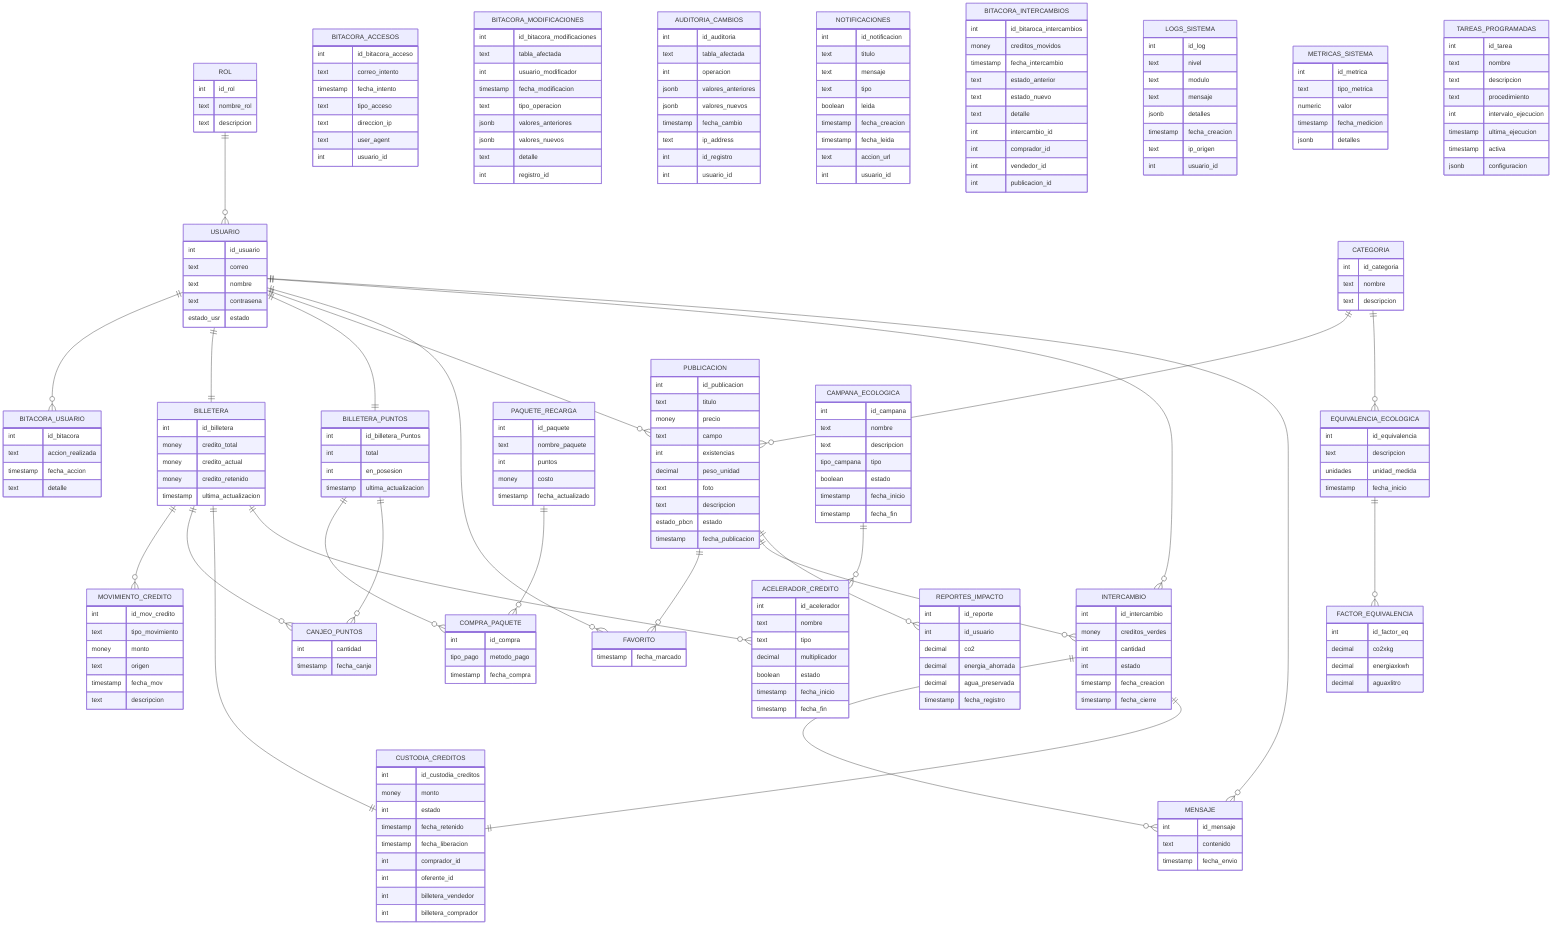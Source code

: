 %% Auto-generado con dbml_to_mermaid_custom.py
erDiagram
  ROL {
    int id_rol
    text nombre_rol
    text descripcion
  }

  USUARIO {
    int id_usuario
    text correo
    text nombre
    text contrasena
    estado_usr estado
  }

  BITACORA_USUARIO {
    int id_bitacora
    text accion_realizada
    timestamp fecha_accion
    text detalle
  }

  BILLETERA {
    int id_billetera
    money credito_total
    money credito_actual
    money credito_retenido
    timestamp ultima_actualizacion
  }

  MOVIMIENTO_CREDITO {
    int id_mov_credito
    text tipo_movimiento
    money monto
    text origen
    timestamp fecha_mov
    text descripcion
  }

  BILLETERA_PUNTOS {
    int id_billetera_Puntos
    int total
    int en_posesion
    timestamp ultima_actualizacion
  }

  PUBLICACION {
    int id_publicacion
    text titulo
    money precio
    text campo
    int existencias
    decimal peso_unidad
    text foto
    text descripcion
    estado_pbcn estado
    timestamp fecha_publicacion
  }

  FAVORITO {
    timestamp fecha_marcado
  }

  CATEGORIA {
    int id_categoria
    text nombre
    text descripcion
  }

  PAQUETE_RECARGA {
    int id_paquete
    text nombre_paquete
    int puntos
    money costo
    timestamp fecha_actualizado
  }

  COMPRA_PAQUETE {
    int id_compra
    tipo_pago metodo_pago
    timestamp fecha_compra
  }

  CANJEO_PUNTOS {
    int cantidad
    timestamp fecha_canje
  }

  INTERCAMBIO {
    int id_intercambio
    money creditos_verdes
    int cantidad
    int estado
    timestamp fecha_creacion
    timestamp fecha_cierre
  }

  MENSAJE {
    int id_mensaje
    text contenido
    timestamp fecha_envio
  }

  CUSTODIA_CREDITOS {
    int id_custodia_creditos
    money monto
    int estado
    timestamp fecha_retenido
    timestamp fecha_liberacion
    int comprador_id
    int oferente_id
    int billetera_vendedor
    int billetera_comprador
  }

  EQUIVALENCIA_ECOLOGICA {
    int id_equivalencia
    text descripcion
    unidades unidad_medida
    timestamp fecha_inicio
  }

  FACTOR_EQUIVALENCIA {
    int id_factor_eq
    decimal co2xkg
    decimal energiaxkwh
    decimal aguaxlitro
  }

  REPORTES_IMPACTO {
    int id_reporte
    int id_usuario
    decimal co2
    decimal energia_ahorrada
    decimal agua_preservada
    timestamp fecha_registro
  }

  ACELERADOR_CREDITO {
    int id_acelerador
    text nombre
    text tipo
    decimal multiplicador
    boolean estado
    timestamp fecha_inicio
    timestamp fecha_fin
  }

  CAMPANA_ECOLOGICA {
    int id_campana
    text nombre
    text descripcion
    tipo_campana tipo
    boolean estado
    timestamp fecha_inicio
    timestamp fecha_fin
  }

  BITACORA_ACCESOS {
    int id_bitacora_acceso
    text correo_intento
    timestamp fecha_intento
    text tipo_acceso
    text direccion_ip
    text user_agent
    int usuario_id
  }

  BITACORA_MODIFICACIONES {
    int id_bitacora_modificaciones
    text tabla_afectada
    int usuario_modificador
    timestamp fecha_modificacion
    text tipo_operacion
    jsonb valores_anteriores
    jsonb valores_nuevos
    text detalle
    int registro_id
  }

  AUDITORIA_CAMBIOS {
    int id_auditoria
    text tabla_afectada
    int operacion
    jsonb valores_anteriores
    jsonb valores_nuevos
    timestamp fecha_cambio
    text ip_address
    int id_registro
    int usuario_id
  }

  NOTIFICACIONES {
    int id_notificacion
    text titulo
    text mensaje
    text tipo
    boolean leida
    timestamp fecha_creacion
    timestamp fecha_leida
    text accion_url
    int usuario_id
  }

  BITACORA_INTERCAMBIOS {
    int id_bitaroca_intercambios
    money creditos_movidos
    timestamp fecha_intercambio
    text estado_anterior
    text estado_nuevo
    text detalle
    int intercambio_id
    int comprador_id
    int vendedor_id
    int publicacion_id
  }

  LOGS_SISTEMA {
    int id_log
    text nivel
    text modulo
    text mensaje
    jsonb detalles
    timestamp fecha_creacion
    text ip_origen
    int usuario_id
  }

  METRICAS_SISTEMA {
    int id_metrica
    text tipo_metrica
    numeric valor
    timestamp fecha_medicion
    jsonb detalles
  }

  TAREAS_PROGRAMADAS {
    int id_tarea
    text nombre
    text descripcion
    text procedimiento
    int intervalo_ejecucion
    timestamp ultima_ejecucion
    timestamp activa
    jsonb configuracion
  }


  ROL ||--o{ USUARIO : ""
  USUARIO ||--o{ BITACORA_USUARIO : ""
  USUARIO ||--|| BILLETERA : ""
  BILLETERA ||--o{ MOVIMIENTO_CREDITO : ""
  USUARIO ||--|| BILLETERA_PUNTOS : ""
  USUARIO ||--o{ PUBLICACION : ""
  CATEGORIA ||--o{ PUBLICACION : ""
  USUARIO ||--o{ FAVORITO : ""
  PUBLICACION ||--o{ FAVORITO : ""
  BILLETERA_PUNTOS ||--o{ COMPRA_PAQUETE : ""
  PAQUETE_RECARGA ||--o{ COMPRA_PAQUETE : ""
  BILLETERA ||--o{ CANJEO_PUNTOS : ""
  BILLETERA_PUNTOS ||--o{ CANJEO_PUNTOS : ""
  USUARIO ||--o{ INTERCAMBIO : ""
  PUBLICACION ||--o{ INTERCAMBIO : ""
  USUARIO ||--o{ MENSAJE : ""
  INTERCAMBIO ||--o{ MENSAJE : ""
  BILLETERA ||--|| CUSTODIA_CREDITOS : ""
  INTERCAMBIO ||--|| CUSTODIA_CREDITOS : ""
  CATEGORIA ||--o{ EQUIVALENCIA_ECOLOGICA : ""
  EQUIVALENCIA_ECOLOGICA ||--o{ FACTOR_EQUIVALENCIA : ""
  PUBLICACION ||--o{ REPORTES_IMPACTO : ""
  BILLETERA ||--o{ ACELERADOR_CREDITO : ""
  CAMPANA_ECOLOGICA ||--o{ ACELERADOR_CREDITO : ""